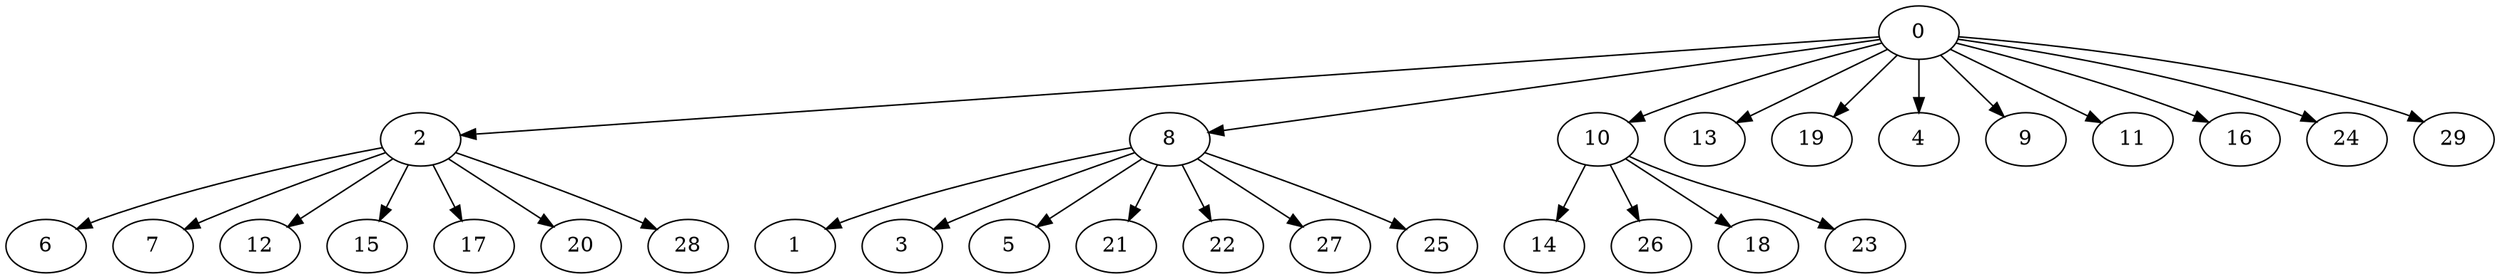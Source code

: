 digraph {
	0 [label=0]
	2 [label=2]
	8 [label=8]
	10 [label=10]
	13 [label=13]
	19 [label=19]
	4 [label=4]
	9 [label=9]
	11 [label=11]
	16 [label=16]
	24 [label=24]
	29 [label=29]
	6 [label=6]
	7 [label=7]
	12 [label=12]
	15 [label=15]
	17 [label=17]
	20 [label=20]
	28 [label=28]
	1 [label=1]
	3 [label=3]
	5 [label=5]
	21 [label=21]
	22 [label=22]
	27 [label=27]
	25 [label=25]
	14 [label=14]
	26 [label=26]
	18 [label=18]
	23 [label=23]
	0 -> 2
	0 -> 8
	0 -> 10
	0 -> 13
	0 -> 19
	0 -> 4
	0 -> 9
	0 -> 11
	0 -> 16
	0 -> 24
	0 -> 29
	2 -> 6
	2 -> 7
	2 -> 12
	2 -> 15
	2 -> 17
	2 -> 20
	2 -> 28
	8 -> 1
	8 -> 3
	8 -> 5
	8 -> 21
	8 -> 22
	8 -> 27
	8 -> 25
	10 -> 14
	10 -> 26
	10 -> 18
	10 -> 23
}
